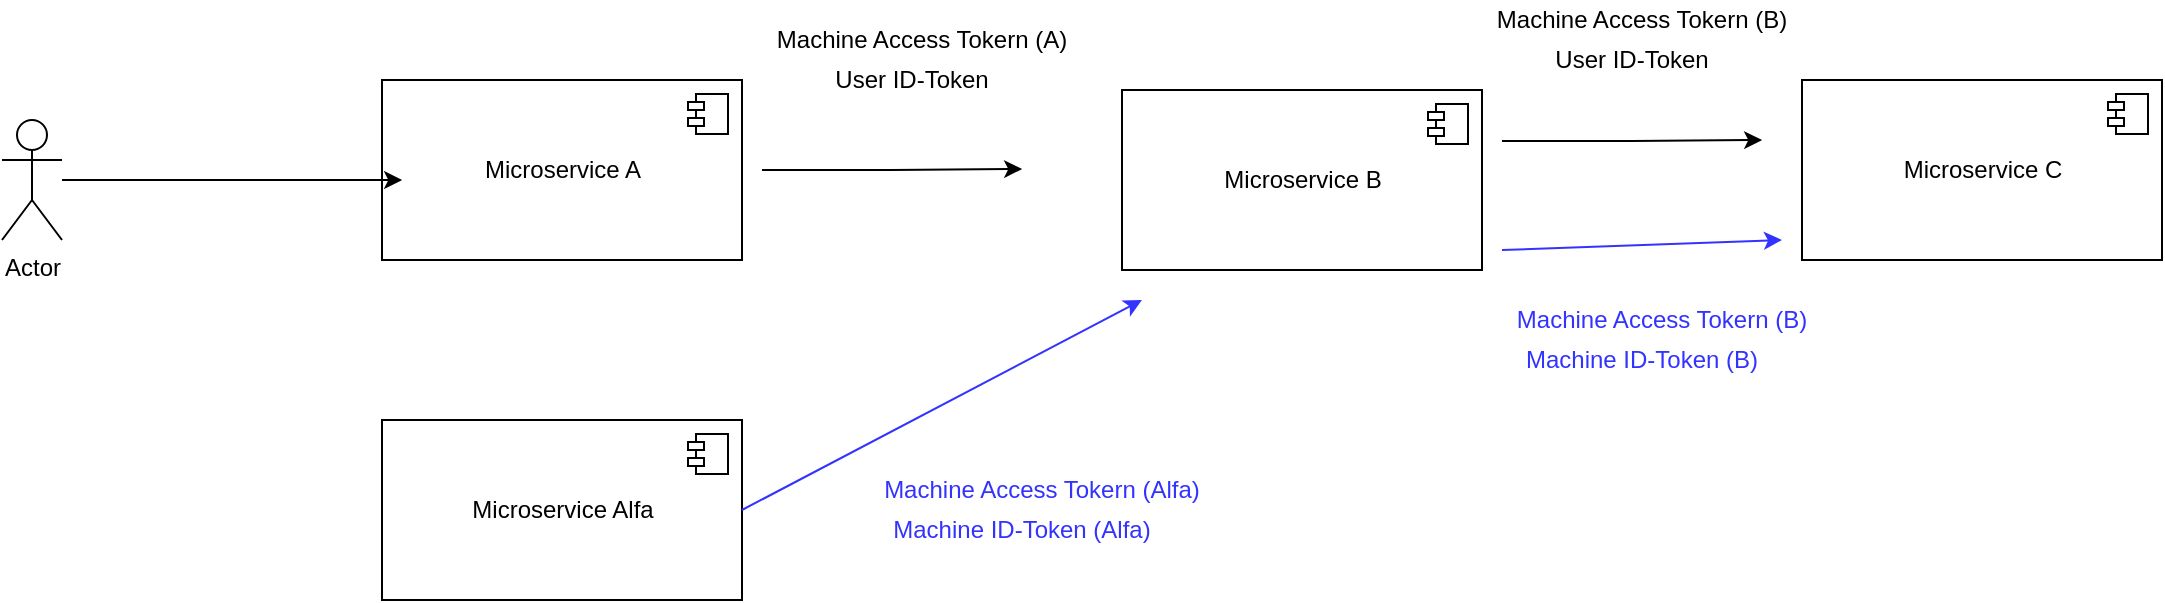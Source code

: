 <mxfile version="13.3.9" type="github">
  <diagram name="Page-1" id="929967ad-93f9-6ef4-fab6-5d389245f69c">
    <mxGraphModel dx="1422" dy="762" grid="1" gridSize="10" guides="1" tooltips="1" connect="1" arrows="1" fold="1" page="1" pageScale="1.5" pageWidth="1169" pageHeight="826" background="none" math="0" shadow="0">
      <root>
        <mxCell id="0" style=";html=1;" />
        <mxCell id="1" style=";html=1;" parent="0" />
        <mxCell id="NAH84gE3DRuvGRZM38sN-5" value="Microservice A" style="html=1;dropTarget=0;" vertex="1" parent="1">
          <mxGeometry x="280" y="220" width="180" height="90" as="geometry" />
        </mxCell>
        <mxCell id="NAH84gE3DRuvGRZM38sN-6" value="" style="shape=component;jettyWidth=8;jettyHeight=4;" vertex="1" parent="NAH84gE3DRuvGRZM38sN-5">
          <mxGeometry x="1" width="20" height="20" relative="1" as="geometry">
            <mxPoint x="-27" y="7" as="offset" />
          </mxGeometry>
        </mxCell>
        <mxCell id="NAH84gE3DRuvGRZM38sN-14" style="edgeStyle=orthogonalEdgeStyle;rounded=0;orthogonalLoop=1;jettySize=auto;html=1;entryX=0.056;entryY=0.556;entryDx=0;entryDy=0;entryPerimeter=0;" edge="1" parent="1" source="NAH84gE3DRuvGRZM38sN-7" target="NAH84gE3DRuvGRZM38sN-5">
          <mxGeometry relative="1" as="geometry" />
        </mxCell>
        <mxCell id="NAH84gE3DRuvGRZM38sN-7" value="Actor" style="shape=umlActor;verticalLabelPosition=bottom;verticalAlign=top;html=1;" vertex="1" parent="1">
          <mxGeometry x="90" y="240" width="30" height="60" as="geometry" />
        </mxCell>
        <mxCell id="NAH84gE3DRuvGRZM38sN-8" value="Microservice B" style="html=1;dropTarget=0;" vertex="1" parent="1">
          <mxGeometry x="650" y="225" width="180" height="90" as="geometry" />
        </mxCell>
        <mxCell id="NAH84gE3DRuvGRZM38sN-9" value="" style="shape=component;jettyWidth=8;jettyHeight=4;" vertex="1" parent="NAH84gE3DRuvGRZM38sN-8">
          <mxGeometry x="1" width="20" height="20" relative="1" as="geometry">
            <mxPoint x="-27" y="7" as="offset" />
          </mxGeometry>
        </mxCell>
        <mxCell id="NAH84gE3DRuvGRZM38sN-10" value="Microservice C" style="html=1;dropTarget=0;" vertex="1" parent="1">
          <mxGeometry x="990" y="220" width="180" height="90" as="geometry" />
        </mxCell>
        <mxCell id="NAH84gE3DRuvGRZM38sN-11" value="" style="shape=component;jettyWidth=8;jettyHeight=4;" vertex="1" parent="NAH84gE3DRuvGRZM38sN-10">
          <mxGeometry x="1" width="20" height="20" relative="1" as="geometry">
            <mxPoint x="-27" y="7" as="offset" />
          </mxGeometry>
        </mxCell>
        <mxCell id="NAH84gE3DRuvGRZM38sN-12" value="Microservice Alfa" style="html=1;dropTarget=0;" vertex="1" parent="1">
          <mxGeometry x="280" y="390" width="180" height="90" as="geometry" />
        </mxCell>
        <mxCell id="NAH84gE3DRuvGRZM38sN-13" value="" style="shape=component;jettyWidth=8;jettyHeight=4;" vertex="1" parent="NAH84gE3DRuvGRZM38sN-12">
          <mxGeometry x="1" width="20" height="20" relative="1" as="geometry">
            <mxPoint x="-27" y="7" as="offset" />
          </mxGeometry>
        </mxCell>
        <mxCell id="NAH84gE3DRuvGRZM38sN-15" style="edgeStyle=orthogonalEdgeStyle;rounded=0;orthogonalLoop=1;jettySize=auto;html=1;entryX=0.056;entryY=0.556;entryDx=0;entryDy=0;entryPerimeter=0;" edge="1" parent="1">
          <mxGeometry relative="1" as="geometry">
            <mxPoint x="470" y="265" as="sourcePoint" />
            <mxPoint x="600.08" y="264.5" as="targetPoint" />
            <Array as="points">
              <mxPoint x="535" y="265" />
            </Array>
          </mxGeometry>
        </mxCell>
        <mxCell id="NAH84gE3DRuvGRZM38sN-16" value="Machine Access Tokern (A)" style="text;html=1;strokeColor=none;fillColor=none;align=center;verticalAlign=middle;whiteSpace=wrap;rounded=0;" vertex="1" parent="1">
          <mxGeometry x="460" y="190" width="180" height="20" as="geometry" />
        </mxCell>
        <mxCell id="NAH84gE3DRuvGRZM38sN-17" value="User ID-Token" style="text;html=1;strokeColor=none;fillColor=none;align=center;verticalAlign=middle;whiteSpace=wrap;rounded=0;" vertex="1" parent="1">
          <mxGeometry x="480" y="210" width="130" height="20" as="geometry" />
        </mxCell>
        <mxCell id="NAH84gE3DRuvGRZM38sN-18" value="Machine Access Tokern (B)" style="text;html=1;strokeColor=none;fillColor=none;align=center;verticalAlign=middle;whiteSpace=wrap;rounded=0;" vertex="1" parent="1">
          <mxGeometry x="820" y="180" width="180" height="20" as="geometry" />
        </mxCell>
        <mxCell id="NAH84gE3DRuvGRZM38sN-19" value="User ID-Token" style="text;html=1;strokeColor=none;fillColor=none;align=center;verticalAlign=middle;whiteSpace=wrap;rounded=0;" vertex="1" parent="1">
          <mxGeometry x="840" y="200" width="130" height="20" as="geometry" />
        </mxCell>
        <mxCell id="NAH84gE3DRuvGRZM38sN-20" style="edgeStyle=orthogonalEdgeStyle;rounded=0;orthogonalLoop=1;jettySize=auto;html=1;entryX=0.056;entryY=0.556;entryDx=0;entryDy=0;entryPerimeter=0;" edge="1" parent="1">
          <mxGeometry relative="1" as="geometry">
            <mxPoint x="840" y="250.5" as="sourcePoint" />
            <mxPoint x="970.08" y="250" as="targetPoint" />
            <Array as="points">
              <mxPoint x="905" y="250.5" />
            </Array>
          </mxGeometry>
        </mxCell>
        <mxCell id="NAH84gE3DRuvGRZM38sN-22" value="" style="endArrow=classic;html=1;exitX=1;exitY=0.5;exitDx=0;exitDy=0;strokeColor=#3333FF;" edge="1" parent="1" source="NAH84gE3DRuvGRZM38sN-12">
          <mxGeometry width="50" height="50" relative="1" as="geometry">
            <mxPoint x="530" y="400" as="sourcePoint" />
            <mxPoint x="660" y="330" as="targetPoint" />
          </mxGeometry>
        </mxCell>
        <mxCell id="NAH84gE3DRuvGRZM38sN-23" value="Machine Access Tokern (Alfa)" style="text;html=1;strokeColor=none;fillColor=none;align=center;verticalAlign=middle;whiteSpace=wrap;rounded=0;fontColor=#3333FF;" vertex="1" parent="1">
          <mxGeometry x="520" y="415" width="180" height="20" as="geometry" />
        </mxCell>
        <mxCell id="NAH84gE3DRuvGRZM38sN-24" value="Machine ID-Token (Alfa)" style="text;html=1;strokeColor=none;fillColor=none;align=center;verticalAlign=middle;whiteSpace=wrap;rounded=0;fontColor=#3333FF;" vertex="1" parent="1">
          <mxGeometry x="510" y="435" width="180" height="20" as="geometry" />
        </mxCell>
        <mxCell id="NAH84gE3DRuvGRZM38sN-25" value="Machine Access Tokern (B)" style="text;html=1;strokeColor=none;fillColor=none;align=center;verticalAlign=middle;whiteSpace=wrap;rounded=0;fontColor=#3333FF;" vertex="1" parent="1">
          <mxGeometry x="830" y="330" width="180" height="20" as="geometry" />
        </mxCell>
        <mxCell id="NAH84gE3DRuvGRZM38sN-26" value="Machine ID-Token (B)" style="text;html=1;strokeColor=none;fillColor=none;align=center;verticalAlign=middle;whiteSpace=wrap;rounded=0;fontColor=#3333FF;" vertex="1" parent="1">
          <mxGeometry x="820" y="350" width="180" height="20" as="geometry" />
        </mxCell>
        <mxCell id="NAH84gE3DRuvGRZM38sN-27" value="" style="endArrow=classic;html=1;exitX=1;exitY=0.5;exitDx=0;exitDy=0;strokeColor=#3333FF;" edge="1" parent="1">
          <mxGeometry width="50" height="50" relative="1" as="geometry">
            <mxPoint x="840" y="305" as="sourcePoint" />
            <mxPoint x="980" y="300" as="targetPoint" />
          </mxGeometry>
        </mxCell>
      </root>
    </mxGraphModel>
  </diagram>
</mxfile>
